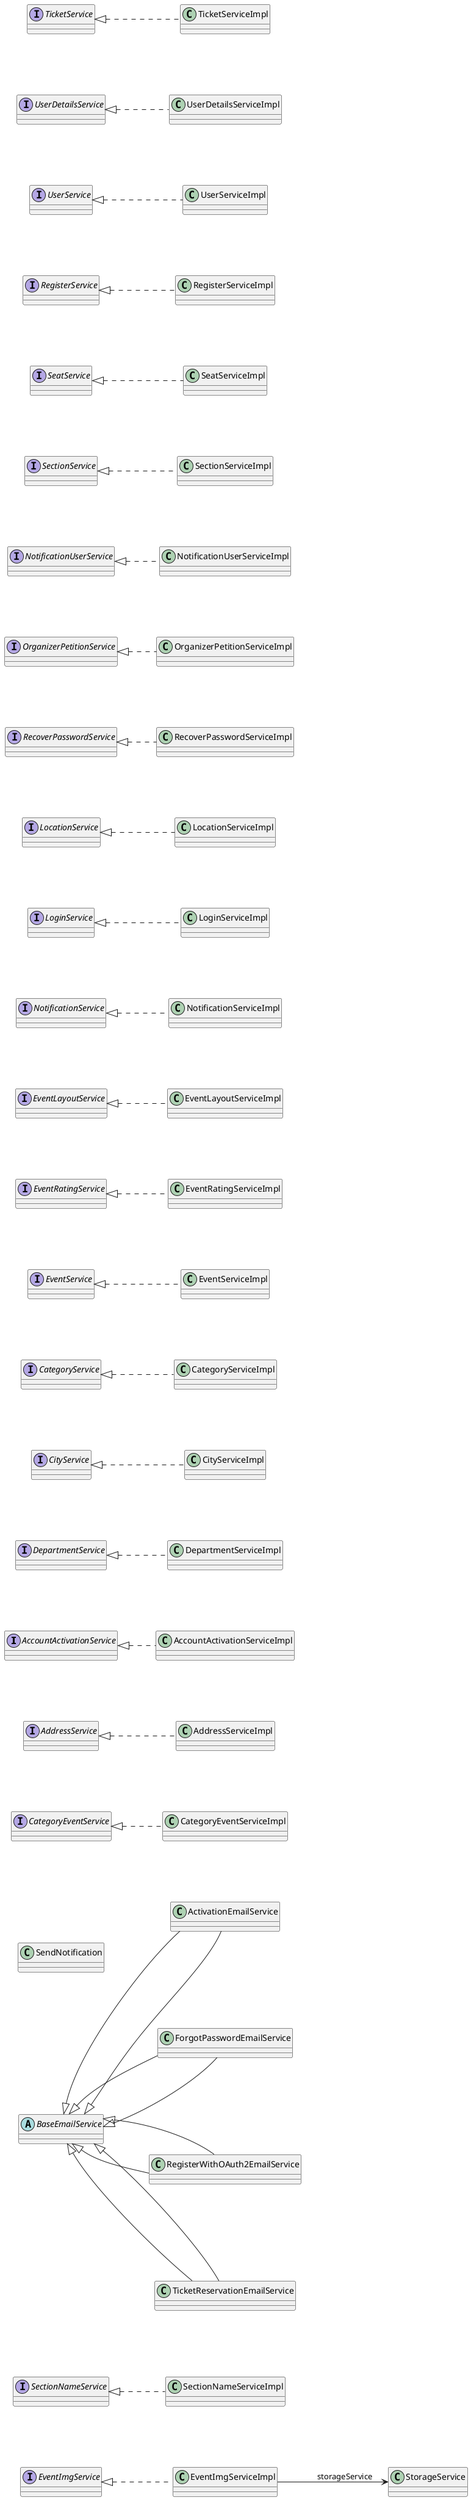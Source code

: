 @startuml Simple Service Class Diagram
left to right direction
skinparam nodesep 100
skinparam ranksep 50

together {
interface AccountActivationService {
}

class AccountActivationServiceImpl implements AccountActivationService {
}
interface AddressService {
}

class AddressServiceImpl implements AddressService {
}
interface CategoryEventService {
}
class CategoryEventServiceImpl implements CategoryEventService {
}
}
together {
interface CategoryService {
}

class CategoryServiceImpl implements CategoryService {
}
interface CityService {
}

class CityServiceImpl implements CityService {
}
interface DepartmentService {
}
class DepartmentServiceImpl implements DepartmentService {
}
}
together {
interface EventLayoutService {
}

class EventLayoutServiceImpl implements EventLayoutService {
}
interface EventRatingService {
}

class EventRatingServiceImpl implements EventRatingService {
}
interface EventService {
}
class EventServiceImpl implements EventService {
}
}
together {
interface LocationService {
}

class LocationServiceImpl implements LocationService {
}
interface LoginService {
}

class LoginServiceImpl implements LoginService {
}
interface NotificationService {
}
class NotificationServiceImpl implements NotificationService {
}
}
together {
interface NotificationUserService {
}

class NotificationUserServiceImpl implements NotificationUserService {
}
interface OrganizerPetitionService {
}

class OrganizerPetitionServiceImpl implements OrganizerPetitionService {
}
interface RecoverPasswordService {
}
class RecoverPasswordServiceImpl implements RecoverPasswordService {
}
}
together {
interface RegisterService {
}

class RegisterServiceImpl implements RegisterService {
}
interface SeatService {
}

class SeatServiceImpl implements SeatService {
}
interface SectionService {
}
class SectionServiceImpl implements SectionService {
}
}
together {
interface TicketService {
}

class TicketServiceImpl implements TicketService {
}
interface UserDetailsService {
}

class UserDetailsServiceImpl implements UserDetailsService {
}
interface UserService {
}
class UserServiceImpl implements UserService {
}
}

interface EventImgService {
}

class EventImgServiceImpl implements EventImgService {
}

interface SectionNameService {
}

class SectionNameServiceImpl implements SectionNameService {
}

class StorageService {
}

abstract class BaseEmailService {
}

class ActivationEmailService extends BaseEmailService {
}

class ForgotPasswordEmailService extends BaseEmailService {
}

class RegisterWithOAuth2EmailService extends BaseEmailService {
}

class TicketReservationEmailService extends BaseEmailService {
}

class SendNotification {
}

' Relationships
EventImgServiceImpl --> StorageService : storageService
BaseEmailService <|-- ActivationEmailService
BaseEmailService <|-- ForgotPasswordEmailService
BaseEmailService <|-- RegisterWithOAuth2EmailService
BaseEmailService <|-- TicketReservationEmailService

@enduml